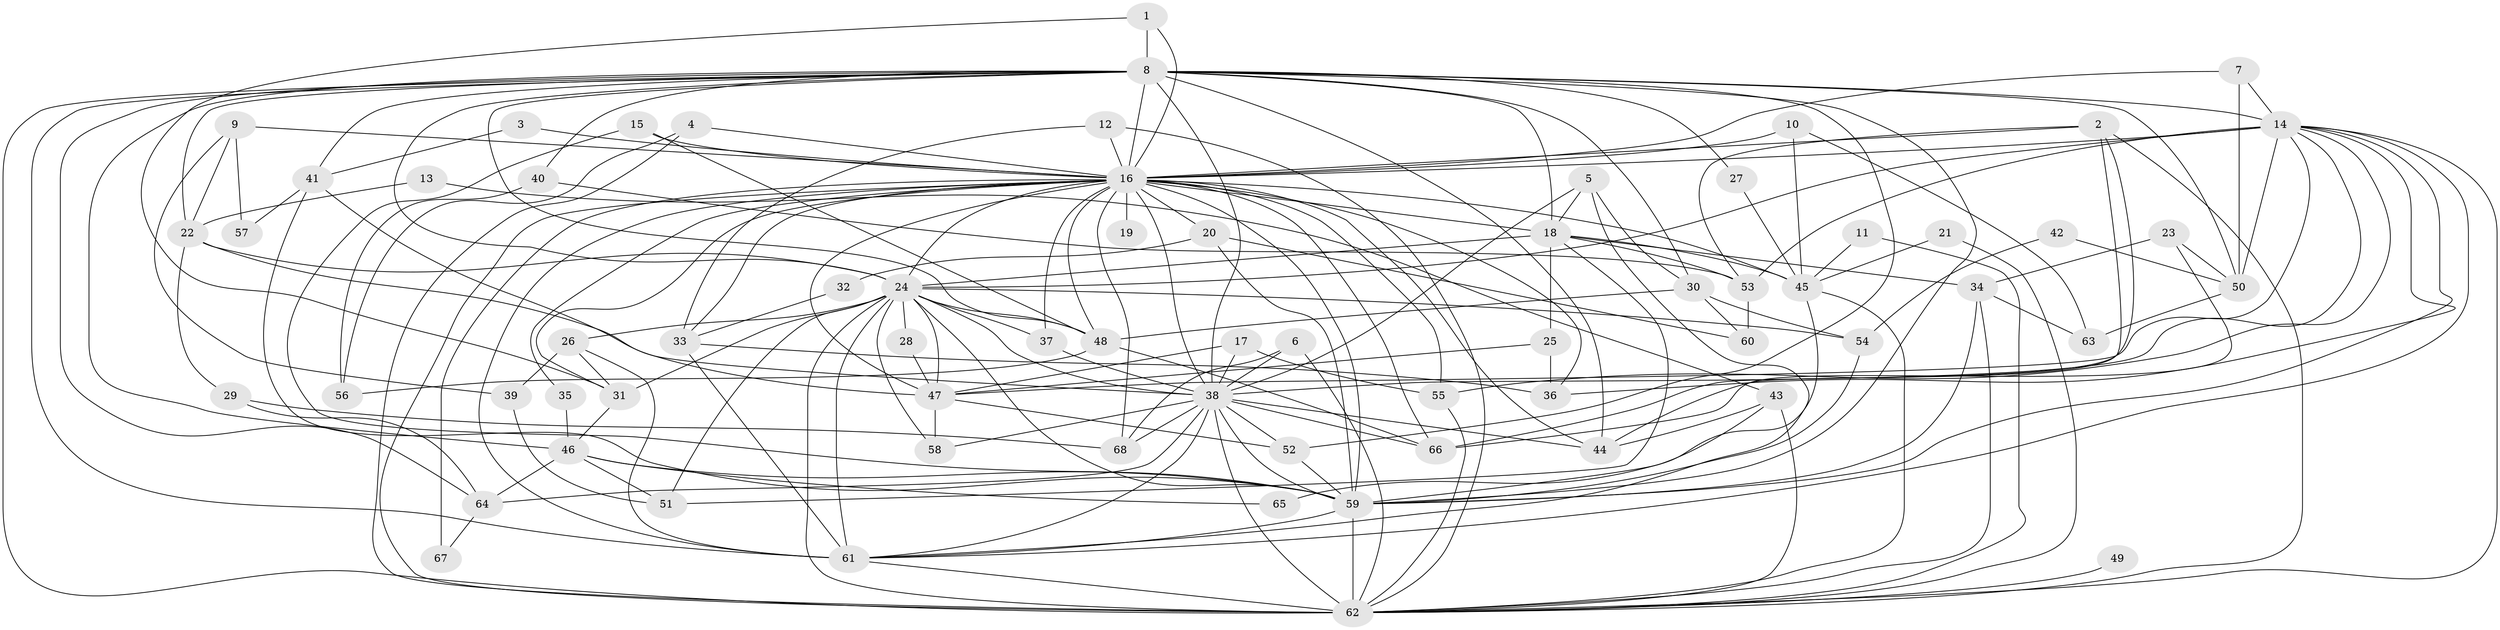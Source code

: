 // original degree distribution, {24: 0.014814814814814815, 26: 0.007407407407407408, 27: 0.007407407407407408, 19: 0.007407407407407408, 21: 0.007407407407407408, 17: 0.014814814814814815, 16: 0.007407407407407408, 20: 0.007407407407407408, 9: 0.022222222222222223, 3: 0.2, 5: 0.07407407407407407, 4: 0.08148148148148149, 7: 0.022222222222222223, 2: 0.5037037037037037, 6: 0.014814814814814815, 8: 0.007407407407407408}
// Generated by graph-tools (version 1.1) at 2025/01/03/09/25 03:01:30]
// undirected, 68 vertices, 185 edges
graph export_dot {
graph [start="1"]
  node [color=gray90,style=filled];
  1;
  2;
  3;
  4;
  5;
  6;
  7;
  8;
  9;
  10;
  11;
  12;
  13;
  14;
  15;
  16;
  17;
  18;
  19;
  20;
  21;
  22;
  23;
  24;
  25;
  26;
  27;
  28;
  29;
  30;
  31;
  32;
  33;
  34;
  35;
  36;
  37;
  38;
  39;
  40;
  41;
  42;
  43;
  44;
  45;
  46;
  47;
  48;
  49;
  50;
  51;
  52;
  53;
  54;
  55;
  56;
  57;
  58;
  59;
  60;
  61;
  62;
  63;
  64;
  65;
  66;
  67;
  68;
  1 -- 8 [weight=1.0];
  1 -- 16 [weight=1.0];
  1 -- 31 [weight=1.0];
  2 -- 16 [weight=1.0];
  2 -- 44 [weight=1.0];
  2 -- 53 [weight=1.0];
  2 -- 62 [weight=1.0];
  2 -- 66 [weight=1.0];
  3 -- 16 [weight=1.0];
  3 -- 41 [weight=1.0];
  4 -- 16 [weight=1.0];
  4 -- 56 [weight=1.0];
  4 -- 62 [weight=1.0];
  5 -- 18 [weight=1.0];
  5 -- 30 [weight=1.0];
  5 -- 38 [weight=1.0];
  5 -- 61 [weight=1.0];
  6 -- 38 [weight=1.0];
  6 -- 62 [weight=1.0];
  6 -- 68 [weight=1.0];
  7 -- 14 [weight=1.0];
  7 -- 16 [weight=1.0];
  7 -- 50 [weight=1.0];
  8 -- 14 [weight=2.0];
  8 -- 16 [weight=3.0];
  8 -- 18 [weight=1.0];
  8 -- 22 [weight=1.0];
  8 -- 24 [weight=1.0];
  8 -- 27 [weight=1.0];
  8 -- 30 [weight=1.0];
  8 -- 38 [weight=3.0];
  8 -- 40 [weight=2.0];
  8 -- 41 [weight=1.0];
  8 -- 44 [weight=1.0];
  8 -- 46 [weight=1.0];
  8 -- 48 [weight=1.0];
  8 -- 50 [weight=1.0];
  8 -- 52 [weight=1.0];
  8 -- 59 [weight=1.0];
  8 -- 61 [weight=1.0];
  8 -- 62 [weight=1.0];
  8 -- 64 [weight=1.0];
  9 -- 16 [weight=1.0];
  9 -- 22 [weight=1.0];
  9 -- 39 [weight=1.0];
  9 -- 57 [weight=1.0];
  10 -- 16 [weight=1.0];
  10 -- 45 [weight=1.0];
  10 -- 63 [weight=1.0];
  11 -- 45 [weight=1.0];
  11 -- 62 [weight=1.0];
  12 -- 16 [weight=1.0];
  12 -- 33 [weight=1.0];
  12 -- 62 [weight=1.0];
  13 -- 22 [weight=1.0];
  13 -- 43 [weight=2.0];
  14 -- 16 [weight=3.0];
  14 -- 24 [weight=1.0];
  14 -- 36 [weight=1.0];
  14 -- 38 [weight=1.0];
  14 -- 47 [weight=1.0];
  14 -- 50 [weight=1.0];
  14 -- 53 [weight=1.0];
  14 -- 55 [weight=1.0];
  14 -- 59 [weight=1.0];
  14 -- 61 [weight=2.0];
  14 -- 62 [weight=1.0];
  15 -- 16 [weight=2.0];
  15 -- 48 [weight=1.0];
  15 -- 59 [weight=1.0];
  16 -- 18 [weight=2.0];
  16 -- 19 [weight=1.0];
  16 -- 20 [weight=2.0];
  16 -- 24 [weight=4.0];
  16 -- 31 [weight=1.0];
  16 -- 33 [weight=1.0];
  16 -- 35 [weight=1.0];
  16 -- 36 [weight=1.0];
  16 -- 37 [weight=1.0];
  16 -- 38 [weight=3.0];
  16 -- 44 [weight=1.0];
  16 -- 45 [weight=2.0];
  16 -- 47 [weight=1.0];
  16 -- 48 [weight=1.0];
  16 -- 55 [weight=1.0];
  16 -- 59 [weight=4.0];
  16 -- 61 [weight=4.0];
  16 -- 62 [weight=4.0];
  16 -- 66 [weight=2.0];
  16 -- 67 [weight=2.0];
  16 -- 68 [weight=2.0];
  17 -- 38 [weight=1.0];
  17 -- 47 [weight=1.0];
  17 -- 55 [weight=1.0];
  18 -- 24 [weight=1.0];
  18 -- 25 [weight=1.0];
  18 -- 34 [weight=1.0];
  18 -- 45 [weight=1.0];
  18 -- 51 [weight=1.0];
  18 -- 53 [weight=1.0];
  20 -- 32 [weight=1.0];
  20 -- 59 [weight=1.0];
  20 -- 60 [weight=1.0];
  21 -- 45 [weight=1.0];
  21 -- 62 [weight=1.0];
  22 -- 24 [weight=1.0];
  22 -- 29 [weight=1.0];
  22 -- 38 [weight=1.0];
  23 -- 34 [weight=1.0];
  23 -- 50 [weight=1.0];
  23 -- 66 [weight=1.0];
  24 -- 26 [weight=1.0];
  24 -- 28 [weight=1.0];
  24 -- 31 [weight=1.0];
  24 -- 37 [weight=1.0];
  24 -- 38 [weight=1.0];
  24 -- 47 [weight=1.0];
  24 -- 48 [weight=1.0];
  24 -- 51 [weight=1.0];
  24 -- 54 [weight=1.0];
  24 -- 58 [weight=1.0];
  24 -- 59 [weight=1.0];
  24 -- 61 [weight=2.0];
  24 -- 62 [weight=1.0];
  25 -- 36 [weight=1.0];
  25 -- 47 [weight=1.0];
  26 -- 31 [weight=1.0];
  26 -- 39 [weight=1.0];
  26 -- 61 [weight=1.0];
  27 -- 45 [weight=1.0];
  28 -- 47 [weight=1.0];
  29 -- 64 [weight=1.0];
  29 -- 68 [weight=1.0];
  30 -- 48 [weight=1.0];
  30 -- 54 [weight=1.0];
  30 -- 60 [weight=1.0];
  31 -- 46 [weight=1.0];
  32 -- 33 [weight=1.0];
  33 -- 36 [weight=1.0];
  33 -- 61 [weight=1.0];
  34 -- 59 [weight=1.0];
  34 -- 62 [weight=1.0];
  34 -- 63 [weight=1.0];
  35 -- 46 [weight=2.0];
  37 -- 38 [weight=1.0];
  38 -- 44 [weight=1.0];
  38 -- 52 [weight=1.0];
  38 -- 58 [weight=1.0];
  38 -- 59 [weight=1.0];
  38 -- 61 [weight=2.0];
  38 -- 62 [weight=2.0];
  38 -- 64 [weight=1.0];
  38 -- 66 [weight=1.0];
  38 -- 68 [weight=1.0];
  39 -- 51 [weight=1.0];
  40 -- 53 [weight=1.0];
  40 -- 56 [weight=1.0];
  41 -- 47 [weight=1.0];
  41 -- 57 [weight=2.0];
  41 -- 59 [weight=1.0];
  42 -- 50 [weight=1.0];
  42 -- 54 [weight=1.0];
  43 -- 44 [weight=1.0];
  43 -- 59 [weight=1.0];
  43 -- 62 [weight=1.0];
  45 -- 62 [weight=1.0];
  45 -- 65 [weight=1.0];
  46 -- 51 [weight=1.0];
  46 -- 59 [weight=1.0];
  46 -- 64 [weight=1.0];
  46 -- 65 [weight=1.0];
  47 -- 52 [weight=1.0];
  47 -- 58 [weight=1.0];
  48 -- 56 [weight=1.0];
  48 -- 66 [weight=1.0];
  49 -- 62 [weight=1.0];
  50 -- 63 [weight=1.0];
  52 -- 59 [weight=1.0];
  53 -- 60 [weight=1.0];
  54 -- 59 [weight=1.0];
  55 -- 62 [weight=1.0];
  59 -- 61 [weight=1.0];
  59 -- 62 [weight=2.0];
  61 -- 62 [weight=1.0];
  64 -- 67 [weight=1.0];
}
